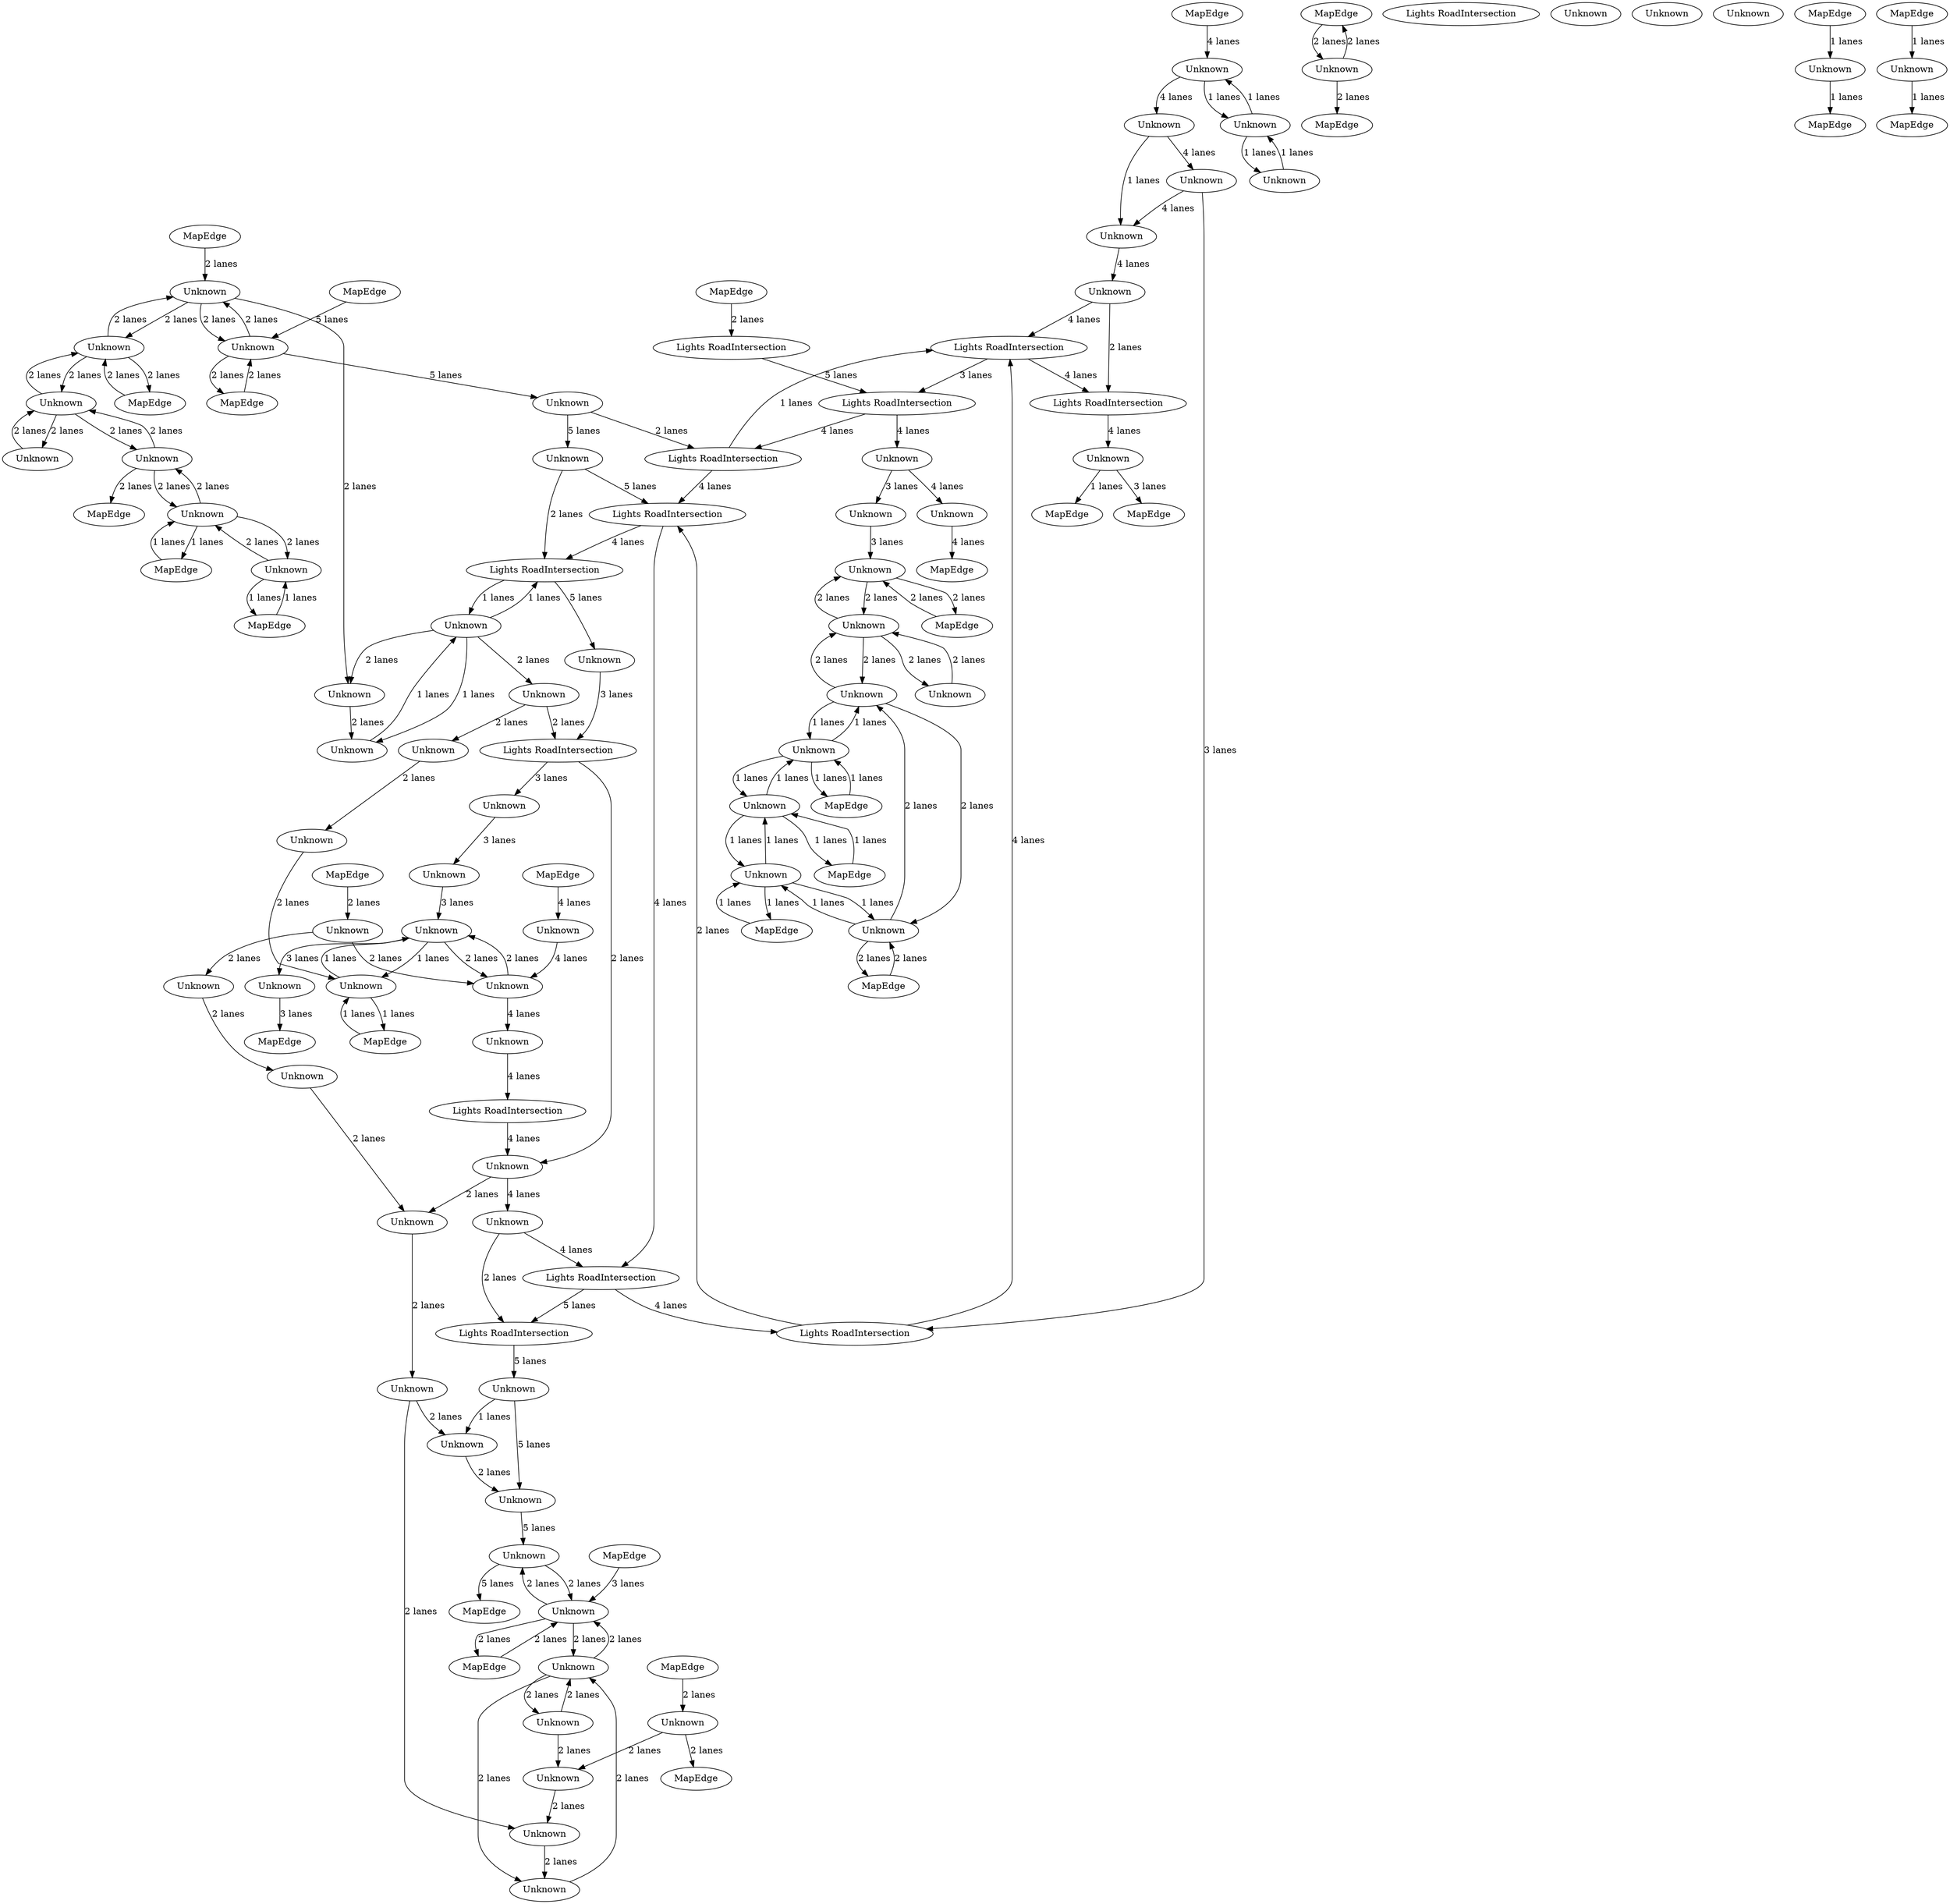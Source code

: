 digraph {
    0 [ label = "MapEdge" ]
    1 [ label = "MapEdge" ]
    2 [ label = "MapEdge" ]
    3 [ label = "MapEdge" ]
    4 [ label = "Lights RoadIntersection" ]
    5 [ label = "Lights RoadIntersection" ]
    6 [ label = "MapEdge" ]
    7 [ label = "Unknown" ]
    8 [ label = "Unknown" ]
    9 [ label = "MapEdge" ]
    10 [ label = "Lights RoadIntersection" ]
    11 [ label = "Lights RoadIntersection" ]
    12 [ label = "Unknown" ]
    13 [ label = "Lights RoadIntersection" ]
    14 [ label = "Lights RoadIntersection" ]
    15 [ label = "Unknown" ]
    16 [ label = "MapEdge" ]
    17 [ label = "Lights RoadIntersection" ]
    18 [ label = "Unknown" ]
    19 [ label = "Unknown" ]
    20 [ label = "MapEdge" ]
    21 [ label = "MapEdge" ]
    22 [ label = "Unknown" ]
    23 [ label = "MapEdge" ]
    24 [ label = "MapEdge" ]
    25 [ label = "MapEdge" ]
    26 [ label = "Unknown" ]
    27 [ label = "Unknown" ]
    28 [ label = "MapEdge" ]
    29 [ label = "Unknown" ]
    30 [ label = "Unknown" ]
    31 [ label = "Unknown" ]
    32 [ label = "Unknown" ]
    33 [ label = "Unknown" ]
    34 [ label = "Unknown" ]
    35 [ label = "Unknown" ]
    36 [ label = "Unknown" ]
    37 [ label = "Unknown" ]
    38 [ label = "Unknown" ]
    39 [ label = "Unknown" ]
    40 [ label = "MapEdge" ]
    41 [ label = "Unknown" ]
    42 [ label = "MapEdge" ]
    43 [ label = "MapEdge" ]
    44 [ label = "MapEdge" ]
    45 [ label = "Unknown" ]
    46 [ label = "Unknown" ]
    47 [ label = "Unknown" ]
    48 [ label = "Unknown" ]
    49 [ label = "Unknown" ]
    50 [ label = "Unknown" ]
    51 [ label = "Unknown" ]
    52 [ label = "Lights RoadIntersection" ]
    53 [ label = "MapEdge" ]
    54 [ label = "Unknown" ]
    55 [ label = "Unknown" ]
    56 [ label = "Unknown" ]
    57 [ label = "Unknown" ]
    58 [ label = "Unknown" ]
    59 [ label = "MapEdge" ]
    60 [ label = "Lights RoadIntersection" ]
    61 [ label = "MapEdge" ]
    62 [ label = "Lights RoadIntersection" ]
    63 [ label = "Unknown" ]
    64 [ label = "Unknown" ]
    65 [ label = "Lights RoadIntersection" ]
    66 [ label = "Unknown" ]
    67 [ label = "Unknown" ]
    68 [ label = "Unknown" ]
    69 [ label = "Unknown" ]
    70 [ label = "Unknown" ]
    71 [ label = "Unknown" ]
    72 [ label = "Unknown" ]
    73 [ label = "Unknown" ]
    74 [ label = "MapEdge" ]
    75 [ label = "Unknown" ]
    76 [ label = "MapEdge" ]
    77 [ label = "MapEdge" ]
    78 [ label = "Unknown" ]
    79 [ label = "Unknown" ]
    80 [ label = "MapEdge" ]
    81 [ label = "Unknown" ]
    82 [ label = "Lights RoadIntersection" ]
    83 [ label = "Unknown" ]
    84 [ label = "Unknown" ]
    85 [ label = "MapEdge" ]
    86 [ label = "Unknown" ]
    87 [ label = "Unknown" ]
    88 [ label = "Unknown" ]
    89 [ label = "Lights RoadIntersection" ]
    90 [ label = "Unknown" ]
    91 [ label = "Unknown" ]
    92 [ label = "MapEdge" ]
    93 [ label = "Unknown" ]
    94 [ label = "MapEdge" ]
    95 [ label = "Unknown" ]
    96 [ label = "MapEdge" ]
    97 [ label = "Unknown" ]
    98 [ label = "MapEdge" ]
    99 [ label = "Unknown" ]
    100 [ label = "Unknown" ]
    101 [ label = "Unknown" ]
    102 [ label = "Unknown" ]
    103 [ label = "Unknown" ]
    104 [ label = "Unknown" ]
    105 [ label = "Unknown" ]
    106 [ label = "Unknown" ]
    107 [ label = "Unknown" ]
    108 [ label = "Unknown" ]
    109 [ label = "Unknown" ]
    110 [ label = "MapEdge" ]
    111 [ label = "MapEdge" ]
    112 [ label = "MapEdge" ]
    105 -> 90 [ label = "4 lanes" ]
    90 -> 62 [ label = "2 lanes" ]
    11 -> 82 [ label = "4 lanes" ]
    12 -> 65 [ label = "2 lanes" ]
    15 -> 13 [ label = "2 lanes" ]
    4 -> 13 [ label = "4 lanes" ]
    58 -> 112 [ label = "1 lanes" ]
    24 -> 49 [ label = "2 lanes" ]
    3 -> 29 [ label = "2 lanes" ]
    29 -> 3 [ label = "2 lanes" ]
    25 -> 70 [ label = "2 lanes" ]
    70 -> 25 [ label = "2 lanes" ]
    70 -> 73 [ label = "2 lanes" ]
    73 -> 70 [ label = "2 lanes" ]
    73 -> 33 [ label = "2 lanes" ]
    33 -> 73 [ label = "2 lanes" ]
    27 -> 30 [ label = "3 lanes" ]
    30 -> 28 [ label = "2 lanes" ]
    28 -> 30 [ label = "2 lanes" ]
    31 -> 33 [ label = "2 lanes" ]
    33 -> 31 [ label = "2 lanes" ]
    33 -> 30 [ label = "2 lanes" ]
    30 -> 33 [ label = "2 lanes" ]
    32 -> 27 [ label = "3 lanes" ]
    35 -> 45 [ label = "2 lanes" ]
    45 -> 35 [ label = "2 lanes" ]
    2 -> 22 [ label = "2 lanes" ]
    22 -> 2 [ label = "2 lanes" ]
    22 -> 64 [ label = "2 lanes" ]
    64 -> 22 [ label = "2 lanes" ]
    36 -> 95 [ label = "2 lanes" ]
    95 -> 36 [ label = "2 lanes" ]
    39 -> 36 [ label = "2 lanes" ]
    36 -> 39 [ label = "2 lanes" ]
    64 -> 39 [ label = "2 lanes" ]
    39 -> 64 [ label = "2 lanes" ]
    95 -> 97 [ label = "2 lanes" ]
    97 -> 95 [ label = "2 lanes" ]
    97 -> 38 [ label = "2 lanes" ]
    38 -> 97 [ label = "2 lanes" ]
    39 -> 1 [ label = "2 lanes" ]
    1 -> 39 [ label = "2 lanes" ]
    35 -> 42 [ label = "2 lanes" ]
    42 -> 35 [ label = "2 lanes" ]
    48 -> 35 [ label = "2 lanes" ]
    35 -> 48 [ label = "2 lanes" ]
    37 -> 36 [ label = "2 lanes" ]
    36 -> 37 [ label = "2 lanes" ]
    38 -> 40 [ label = "1 lanes" ]
    40 -> 38 [ label = "1 lanes" ]
    95 -> 43 [ label = "2 lanes" ]
    65 -> 87 [ label = "5 lanes" ]
    10 -> 5 [ label = "4 lanes" ]
    5 -> 89 [ label = "4 lanes" ]
    26 -> 23 [ label = "4 lanes" ]
    4 -> 11 [ label = "3 lanes" ]
    15 -> 4 [ label = "4 lanes" ]
    13 -> 67 [ label = "4 lanes" ]
    45 -> 47 [ label = "2 lanes" ]
    47 -> 45 [ label = "2 lanes" ]
    50 -> 47 [ label = "2 lanes" ]
    49 -> 68 [ label = "2 lanes" ]
    68 -> 50 [ label = "2 lanes" ]
    49 -> 21 [ label = "2 lanes" ]
    8 -> 56 [ label = "3 lanes" ]
    56 -> 9 [ label = "3 lanes" ]
    69 -> 8 [ label = "2 lanes" ]
    8 -> 69 [ label = "2 lanes" ]
    7 -> 52 [ label = "4 lanes" ]
    55 -> 57 [ label = "3 lanes" ]
    54 -> 69 [ label = "4 lanes" ]
    69 -> 7 [ label = "4 lanes" ]
    8 -> 107 [ label = "1 lanes" ]
    107 -> 8 [ label = "1 lanes" ]
    107 -> 53 [ label = "1 lanes" ]
    53 -> 107 [ label = "1 lanes" ]
    6 -> 54 [ label = "4 lanes" ]
    60 -> 105 [ label = "2 lanes" ]
    105 -> 99 [ label = "2 lanes" ]
    106 -> 60 [ label = "2 lanes" ]
    88 -> 66 [ label = "2 lanes" ]
    63 -> 88 [ label = "1 lanes" ]
    88 -> 63 [ label = "1 lanes" ]
    88 -> 65 [ label = "1 lanes" ]
    65 -> 88 [ label = "1 lanes" ]
    64 -> 66 [ label = "2 lanes" ]
    66 -> 63 [ label = "2 lanes" ]
    5 -> 62 [ label = "5 lanes" ]
    67 -> 0 [ label = "1 lanes" ]
    94 -> 14 [ label = "2 lanes" ]
    51 -> 68 [ label = "2 lanes" ]
    84 -> 69 [ label = "2 lanes" ]
    59 -> 71 [ label = "1 lanes" ]
    71 -> 59 [ label = "1 lanes" ]
    71 -> 70 [ label = "1 lanes" ]
    70 -> 71 [ label = "1 lanes" ]
    71 -> 75 [ label = "1 lanes" ]
    75 -> 71 [ label = "1 lanes" ]
    72 -> 73 [ label = "1 lanes" ]
    73 -> 72 [ label = "1 lanes" ]
    75 -> 72 [ label = "1 lanes" ]
    72 -> 75 [ label = "1 lanes" ]
    72 -> 74 [ label = "1 lanes" ]
    74 -> 72 [ label = "1 lanes" ]
    75 -> 76 [ label = "1 lanes" ]
    76 -> 75 [ label = "1 lanes" ]
    77 -> 18 [ label = "4 lanes" ]
    18 -> 79 [ label = "4 lanes" ]
    79 -> 83 [ label = "4 lanes" ]
    83 -> 93 [ label = "4 lanes" ]
    93 -> 15 [ label = "4 lanes" ]
    18 -> 91 [ label = "1 lanes" ]
    91 -> 18 [ label = "1 lanes" ]
    91 -> 78 [ label = "1 lanes" ]
    78 -> 91 [ label = "1 lanes" ]
    79 -> 93 [ label = "1 lanes" ]
    81 -> 82 [ label = "2 lanes" ]
    62 -> 104 [ label = "5 lanes" ]
    101 -> 48 [ label = "5 lanes" ]
    104 -> 101 [ label = "5 lanes" ]
    83 -> 89 [ label = "3 lanes" ]
    12 -> 10 [ label = "5 lanes" ]
    86 -> 85 [ label = "1 lanes" ]
    80 -> 58 [ label = "1 lanes" ]
    92 -> 86 [ label = "1 lanes" ]
    48 -> 20 [ label = "5 lanes" ]
    82 -> 4 [ label = "1 lanes" ]
    82 -> 10 [ label = "4 lanes" ]
    89 -> 10 [ label = "2 lanes" ]
    89 -> 4 [ label = "4 lanes" ]
    67 -> 16 [ label = "3 lanes" ]
    14 -> 11 [ label = "5 lanes" ]
    87 -> 60 [ label = "3 lanes" ]
    29 -> 110 [ label = "2 lanes" ]
    44 -> 35 [ label = "3 lanes" ]
    96 -> 97 [ label = "1 lanes" ]
    97 -> 96 [ label = "1 lanes" ]
    57 -> 8 [ label = "3 lanes" ]
    60 -> 55 [ label = "3 lanes" ]
    45 -> 51 [ label = "2 lanes" ]
    51 -> 45 [ label = "2 lanes" ]
    90 -> 5 [ label = "4 lanes" ]
    52 -> 105 [ label = "4 lanes" ]
    10 -> 65 [ label = "4 lanes" ]
    11 -> 32 [ label = "4 lanes" ]
    32 -> 26 [ label = "4 lanes" ]
    22 -> 81 [ label = "5 lanes" ]
    81 -> 12 [ label = "5 lanes" ]
    61 -> 22 [ label = "5 lanes" ]
    46 -> 50 [ label = "2 lanes" ]
    98 -> 84 [ label = "2 lanes" ]
    46 -> 100 [ label = "2 lanes" ]
    100 -> 101 [ label = "2 lanes" ]
    103 -> 102 [ label = "2 lanes" ]
    104 -> 100 [ label = "1 lanes" ]
    88 -> 106 [ label = "2 lanes" ]
    108 -> 107 [ label = "2 lanes" ]
    109 -> 108 [ label = "2 lanes" ]
    111 -> 64 [ label = "2 lanes" ]
    99 -> 46 [ label = "2 lanes" ]
    102 -> 99 [ label = "2 lanes" ]
    84 -> 103 [ label = "2 lanes" ]
    106 -> 109 [ label = "2 lanes" ]
}
